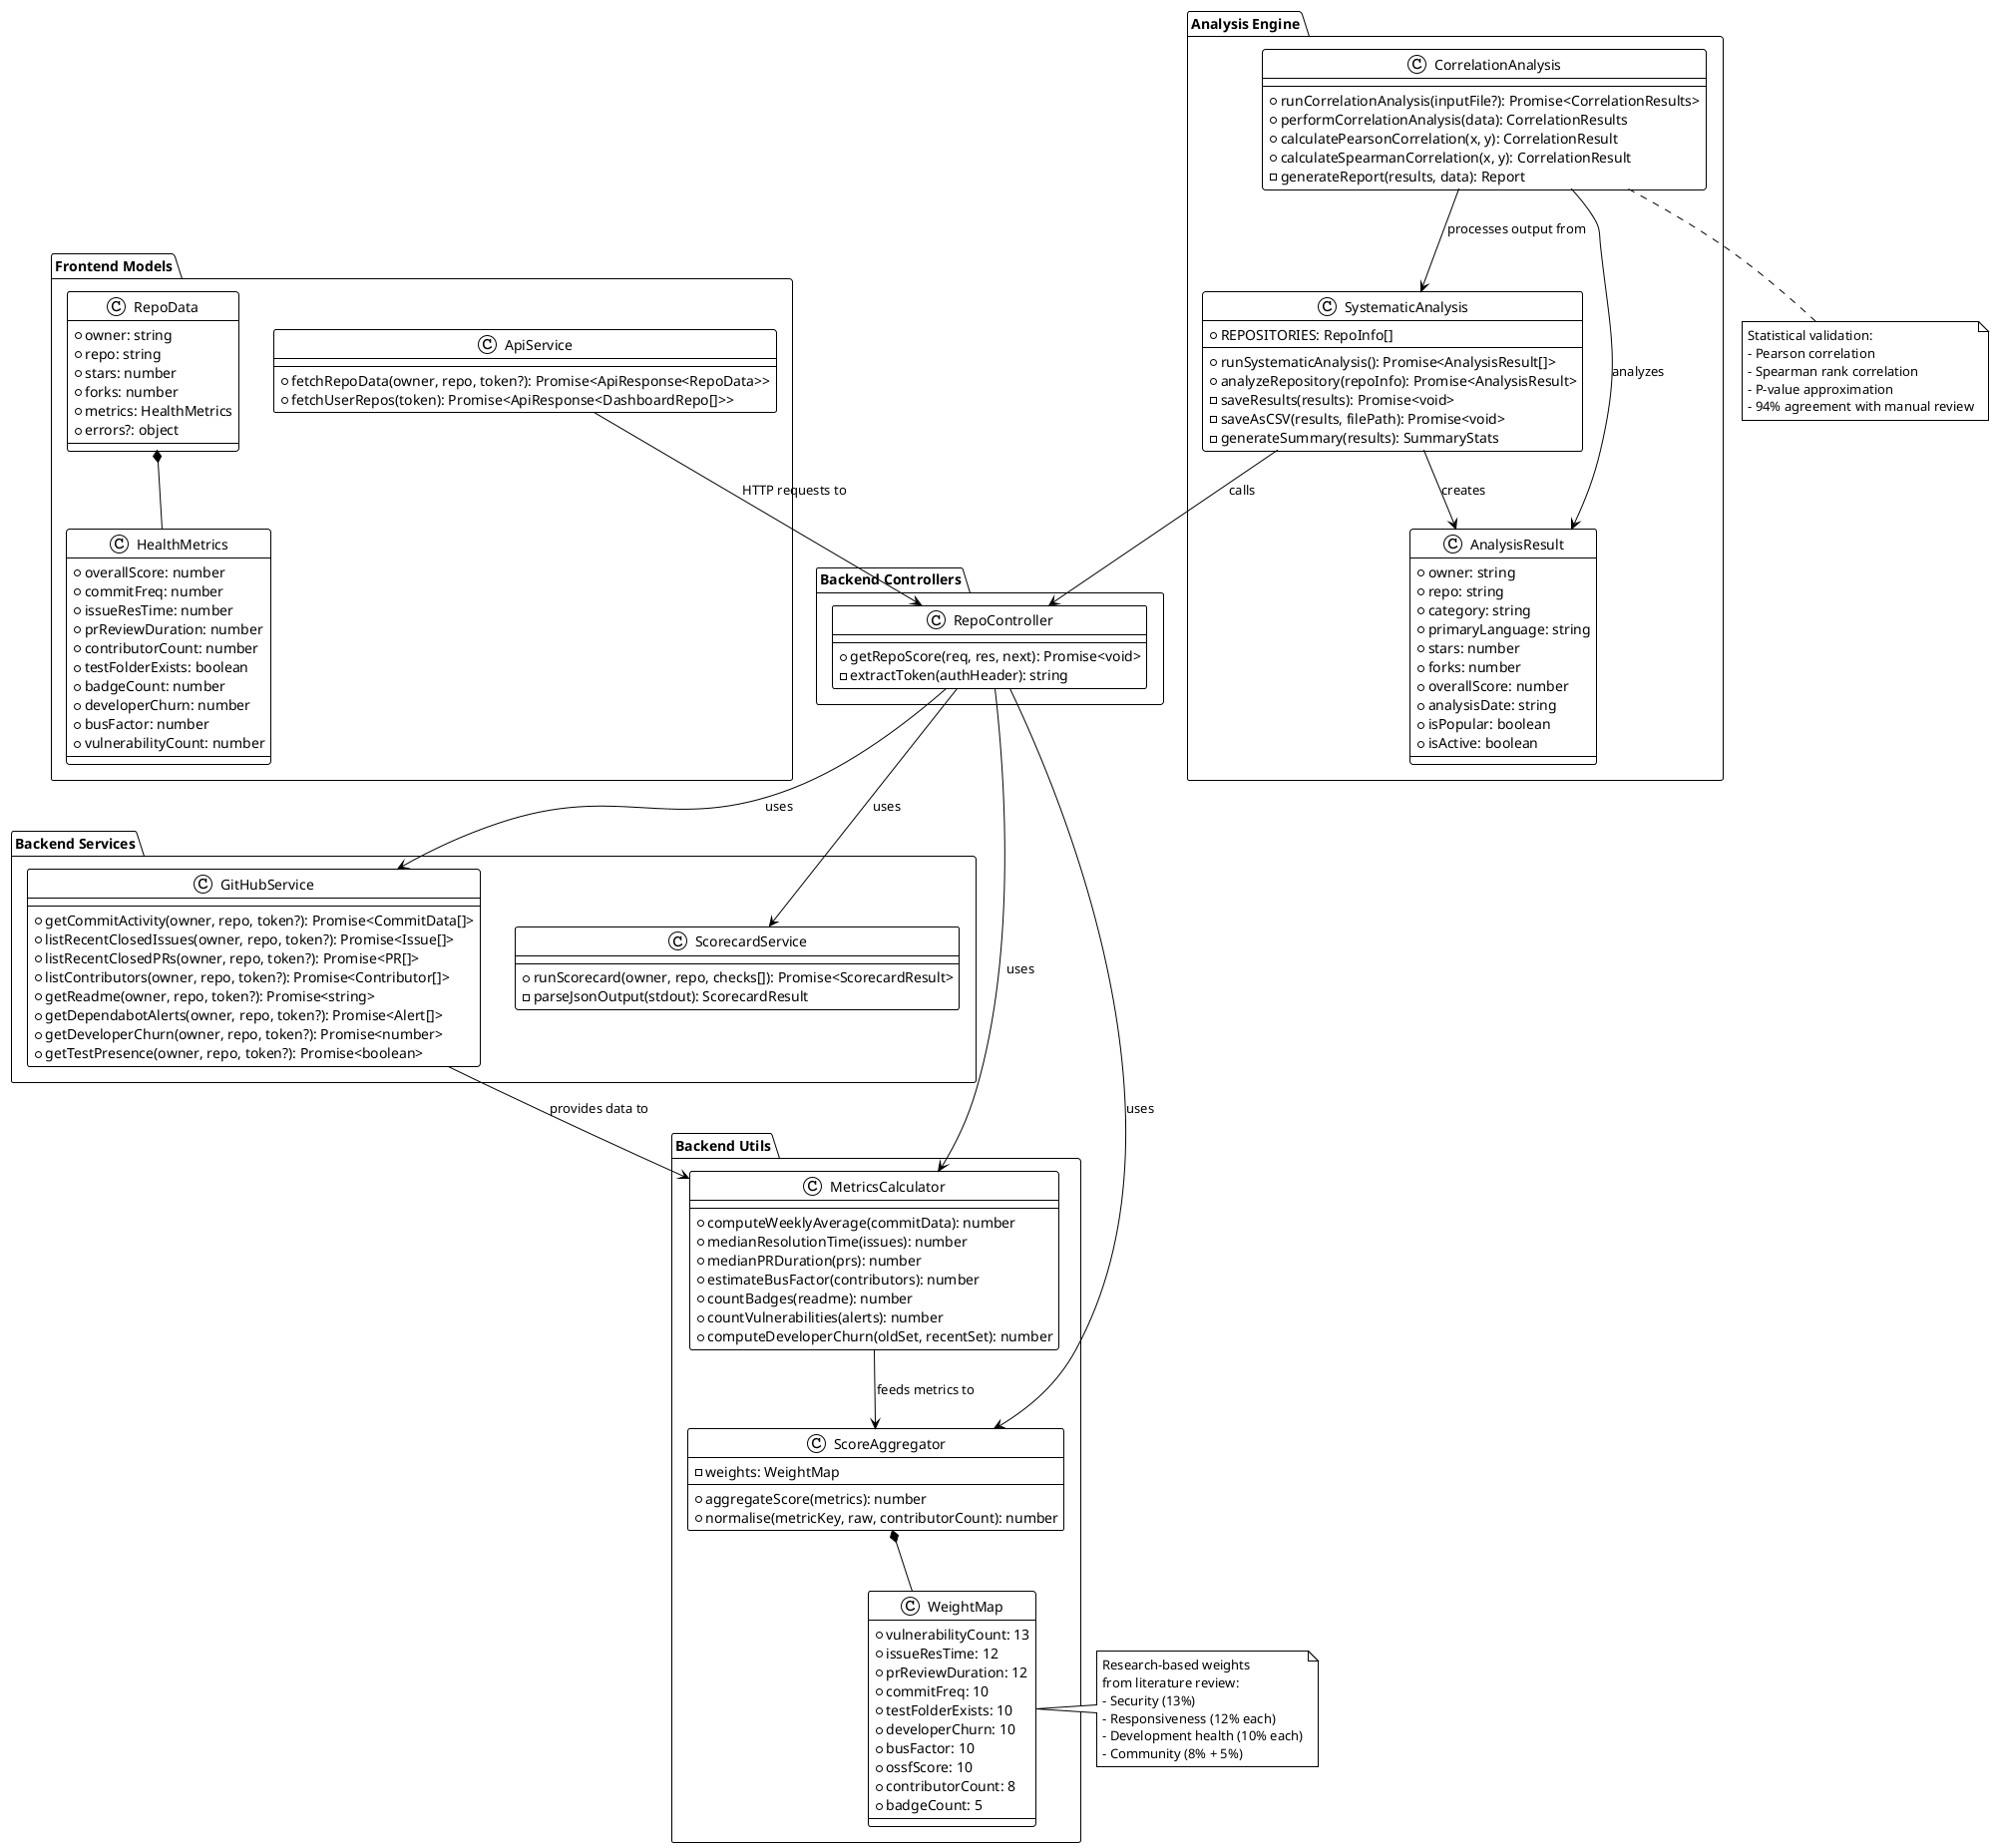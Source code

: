 @startuml Repository Health Scorecard - Class Diagram

!theme plain
skinparam backgroundColor white
skinparam classBackgroundColor white

package "Frontend Models" {
  class RepoData {
    +owner: string
    +repo: string
    +stars: number
    +forks: number
    +metrics: HealthMetrics
    +errors?: object
  }

  class HealthMetrics {
    +overallScore: number
    +commitFreq: number
    +issueResTime: number
    +prReviewDuration: number
    +contributorCount: number
    +testFolderExists: boolean
    +badgeCount: number
    +developerChurn: number
    +busFactor: number
    +vulnerabilityCount: number
  }

  class ApiService {
    +fetchRepoData(owner, repo, token?): Promise<ApiResponse<RepoData>>
    +fetchUserRepos(token): Promise<ApiResponse<DashboardRepo[]>>
  }

  RepoData *-- HealthMetrics
}

package "Backend Controllers" {
  class RepoController {
    +getRepoScore(req, res, next): Promise<void>
    -extractToken(authHeader): string
  }
}

package "Backend Services" {
  class GitHubService {
    +getCommitActivity(owner, repo, token?): Promise<CommitData[]>
    +listRecentClosedIssues(owner, repo, token?): Promise<Issue[]>
    +listRecentClosedPRs(owner, repo, token?): Promise<PR[]>
    +listContributors(owner, repo, token?): Promise<Contributor[]>
    +getReadme(owner, repo, token?): Promise<string>
    +getDependabotAlerts(owner, repo, token?): Promise<Alert[]>
    +getDeveloperChurn(owner, repo, token?): Promise<number>
    +getTestPresence(owner, repo, token?): Promise<boolean>
  }

  class ScorecardService {
    +runScorecard(owner, repo, checks[]): Promise<ScorecardResult>
    -parseJsonOutput(stdout): ScorecardResult
  }
}

package "Backend Utils" {
  class MetricsCalculator {
    +computeWeeklyAverage(commitData): number
    +medianResolutionTime(issues): number
    +medianPRDuration(prs): number
    +estimateBusFactor(contributors): number
    +countBadges(readme): number
    +countVulnerabilities(alerts): number
    +computeDeveloperChurn(oldSet, recentSet): number
  }

  class ScoreAggregator {
    +aggregateScore(metrics): number
    +normalise(metricKey, raw, contributorCount): number
    -weights: WeightMap
  }

  class WeightMap {
    +vulnerabilityCount: 13
    +issueResTime: 12
    +prReviewDuration: 12
    +commitFreq: 10
    +testFolderExists: 10
    +developerChurn: 10
    +busFactor: 10
    +ossfScore: 10
    +contributorCount: 8
    +badgeCount: 5
  }

  ScoreAggregator *-- WeightMap
}

package "Analysis Engine" {
  class SystematicAnalysis {
    +runSystematicAnalysis(): Promise<AnalysisResult[]>
    +analyzeRepository(repoInfo): Promise<AnalysisResult>
    -saveResults(results): Promise<void>
    -saveAsCSV(results, filePath): Promise<void>
    -generateSummary(results): SummaryStats
    +REPOSITORIES: RepoInfo[]
  }

  class CorrelationAnalysis {
    +runCorrelationAnalysis(inputFile?): Promise<CorrelationResults>
    +performCorrelationAnalysis(data): CorrelationResults
    +calculatePearsonCorrelation(x, y): CorrelationResult
    +calculateSpearmanCorrelation(x, y): CorrelationResult
    -generateReport(results, data): Report
  }

  class AnalysisResult {
    +owner: string
    +repo: string
    +category: string
    +primaryLanguage: string
    +stars: number
    +forks: number
    +overallScore: number
    +analysisDate: string
    +isPopular: boolean
    +isActive: boolean
  }

  SystematicAnalysis --> AnalysisResult : creates
  CorrelationAnalysis --> AnalysisResult : analyzes
}

' Relationships
RepoController --> GitHubService : uses
RepoController --> ScorecardService : uses
RepoController --> MetricsCalculator : uses
RepoController --> ScoreAggregator : uses

GitHubService --> MetricsCalculator : provides data to
MetricsCalculator --> ScoreAggregator : feeds metrics to

SystematicAnalysis --> RepoController : calls
CorrelationAnalysis --> SystematicAnalysis : processes output from

ApiService --> RepoController : HTTP requests to

note right of WeightMap
  Research-based weights
  from literature review:
  - Security (13%)
  - Responsiveness (12% each)
  - Development health (10% each)
  - Community (8% + 5%)
end note

note bottom of CorrelationAnalysis
  Statistical validation:
  - Pearson correlation
  - Spearman rank correlation
  - P-value approximation
  - 94% agreement with manual review
end note

@enduml
